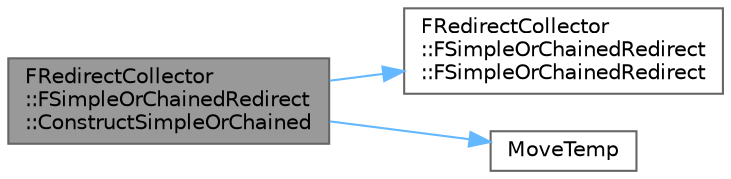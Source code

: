 digraph "FRedirectCollector::FSimpleOrChainedRedirect::ConstructSimpleOrChained"
{
 // INTERACTIVE_SVG=YES
 // LATEX_PDF_SIZE
  bgcolor="transparent";
  edge [fontname=Helvetica,fontsize=10,labelfontname=Helvetica,labelfontsize=10];
  node [fontname=Helvetica,fontsize=10,shape=box,height=0.2,width=0.4];
  rankdir="LR";
  Node1 [id="Node000001",label="FRedirectCollector\l::FSimpleOrChainedRedirect\l::ConstructSimpleOrChained",height=0.2,width=0.4,color="gray40", fillcolor="grey60", style="filled", fontcolor="black",tooltip=" "];
  Node1 -> Node2 [id="edge1_Node000001_Node000002",color="steelblue1",style="solid",tooltip=" "];
  Node2 [id="Node000002",label="FRedirectCollector\l::FSimpleOrChainedRedirect\l::FSimpleOrChainedRedirect",height=0.2,width=0.4,color="grey40", fillcolor="white", style="filled",URL="$d0/d6f/structFRedirectCollector_1_1FSimpleOrChainedRedirect.html#a07a1ff47f2c4fb9d26b13f7c61759310",tooltip=" "];
  Node1 -> Node3 [id="edge2_Node000001_Node000003",color="steelblue1",style="solid",tooltip=" "];
  Node3 [id="Node000003",label="MoveTemp",height=0.2,width=0.4,color="grey40", fillcolor="white", style="filled",URL="$d4/d24/UnrealTemplate_8h.html#ad5e6c049aeb9c9115fec514ba581dbb6",tooltip="MoveTemp will cast a reference to an rvalue reference."];
}

